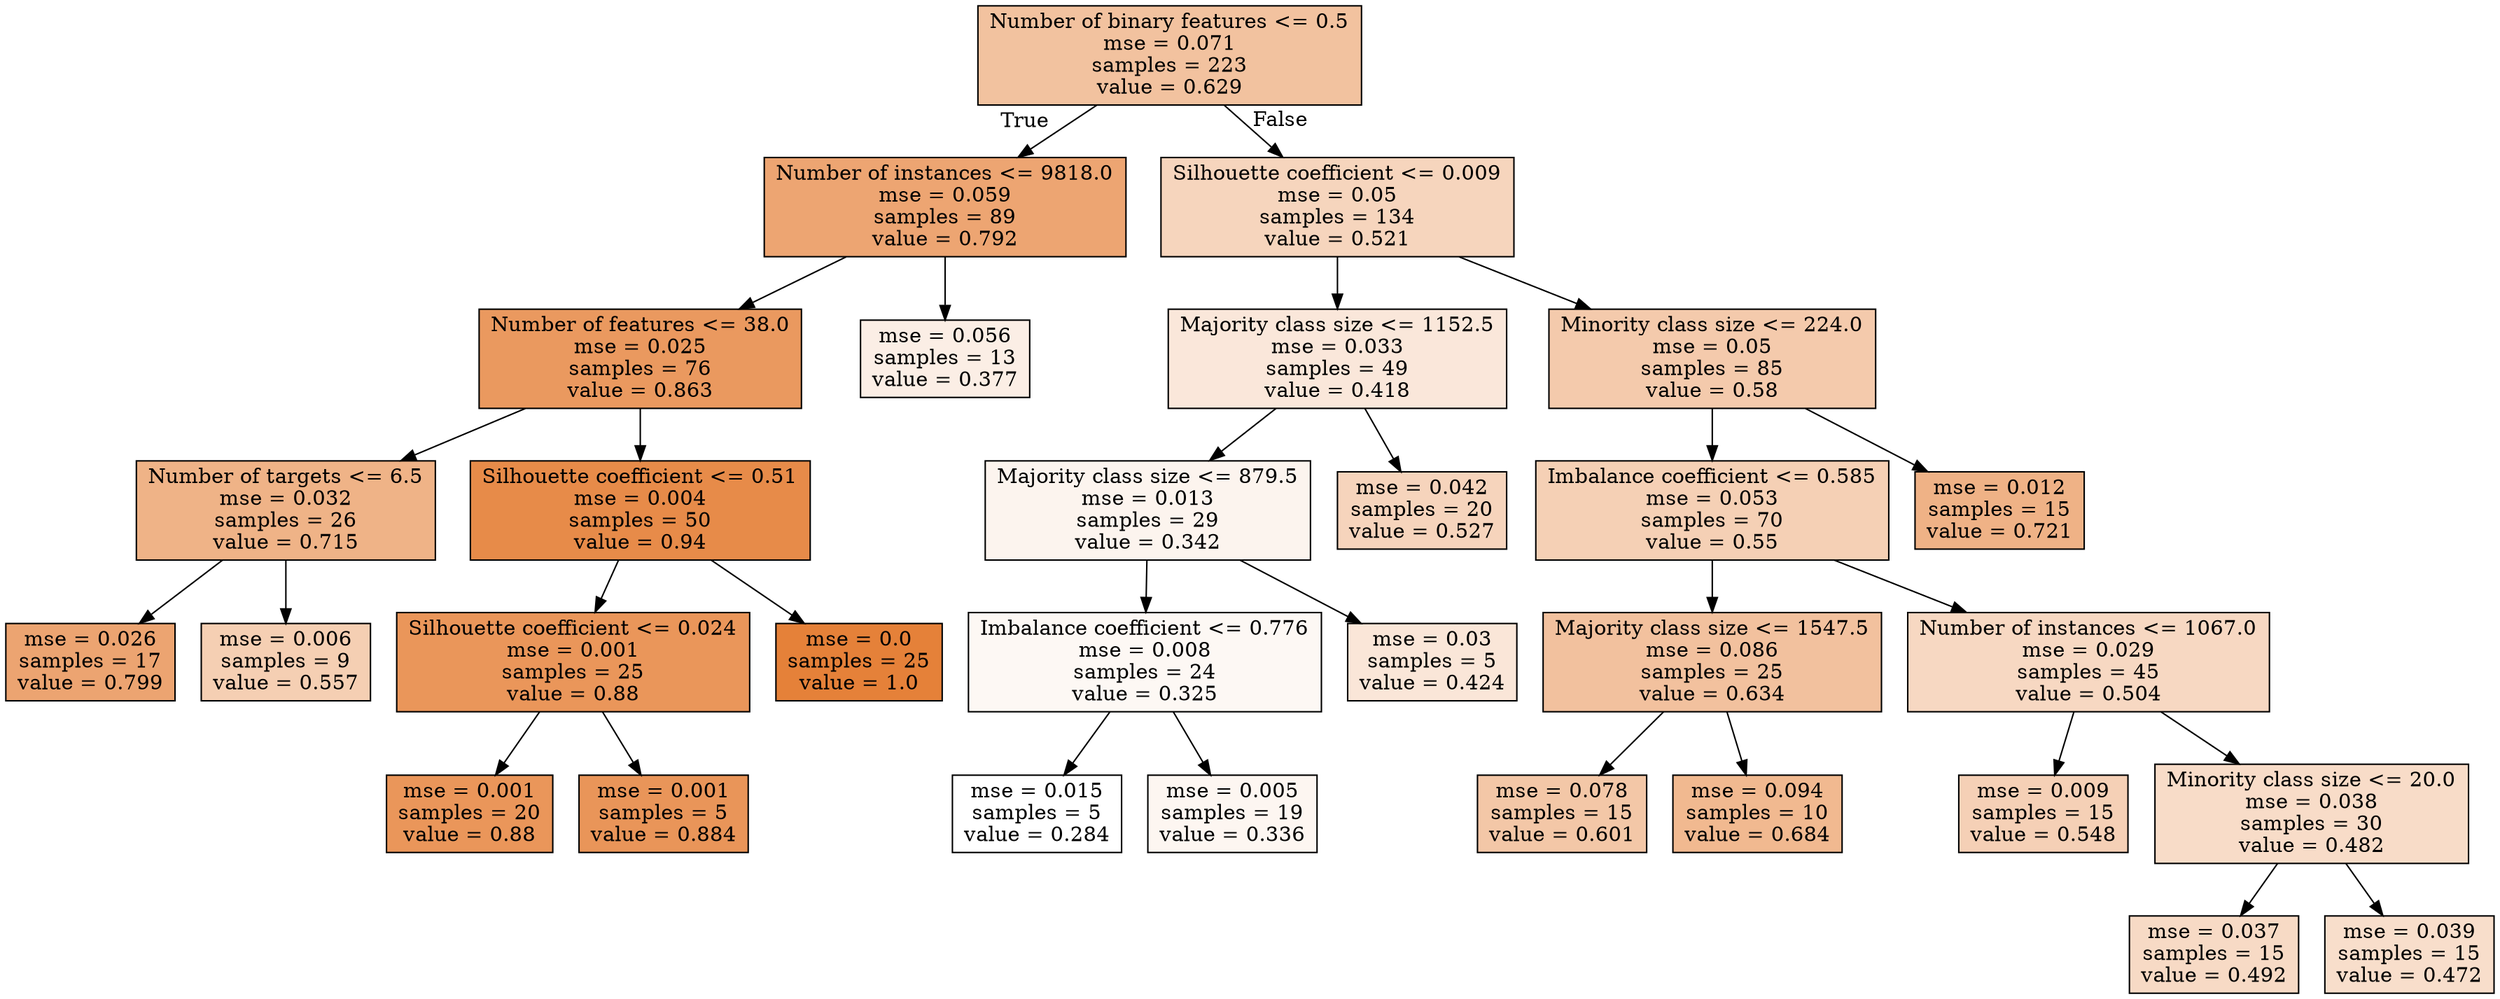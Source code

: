 digraph Tree {
node [shape=box, style="filled", color="black"] ;
0 [label="Number of binary features <= 0.5\nmse = 0.071\nsamples = 223\nvalue = 0.629", fillcolor="#e581397b"] ;
1 [label="Number of instances <= 9818.0\nmse = 0.059\nsamples = 89\nvalue = 0.792", fillcolor="#e58139b5"] ;
0 -> 1 [labeldistance=2.5, labelangle=45, headlabel="True"] ;
2 [label="Number of features <= 38.0\nmse = 0.025\nsamples = 76\nvalue = 0.863", fillcolor="#e58139ce"] ;
1 -> 2 ;
3 [label="Number of targets <= 6.5\nmse = 0.032\nsamples = 26\nvalue = 0.715", fillcolor="#e581399a"] ;
2 -> 3 ;
4 [label="mse = 0.026\nsamples = 17\nvalue = 0.799", fillcolor="#e58139b7"] ;
3 -> 4 ;
5 [label="mse = 0.006\nsamples = 9\nvalue = 0.557", fillcolor="#e5813961"] ;
3 -> 5 ;
6 [label="Silhouette coefficient <= 0.51\nmse = 0.004\nsamples = 50\nvalue = 0.94", fillcolor="#e58139ea"] ;
2 -> 6 ;
7 [label="Silhouette coefficient <= 0.024\nmse = 0.001\nsamples = 25\nvalue = 0.88", fillcolor="#e58139d4"] ;
6 -> 7 ;
8 [label="mse = 0.001\nsamples = 20\nvalue = 0.88", fillcolor="#e58139d4"] ;
7 -> 8 ;
9 [label="mse = 0.001\nsamples = 5\nvalue = 0.884", fillcolor="#e58139d6"] ;
7 -> 9 ;
10 [label="mse = 0.0\nsamples = 25\nvalue = 1.0", fillcolor="#e58139ff"] ;
6 -> 10 ;
11 [label="mse = 0.056\nsamples = 13\nvalue = 0.377", fillcolor="#e5813921"] ;
1 -> 11 ;
12 [label="Silhouette coefficient <= 0.009\nmse = 0.05\nsamples = 134\nvalue = 0.521", fillcolor="#e5813954"] ;
0 -> 12 [labeldistance=2.5, labelangle=-45, headlabel="False"] ;
13 [label="Majority class size <= 1152.5\nmse = 0.033\nsamples = 49\nvalue = 0.418", fillcolor="#e581392f"] ;
12 -> 13 ;
14 [label="Majority class size <= 879.5\nmse = 0.013\nsamples = 29\nvalue = 0.342", fillcolor="#e5813915"] ;
13 -> 14 ;
15 [label="Imbalance coefficient <= 0.776\nmse = 0.008\nsamples = 24\nvalue = 0.325", fillcolor="#e581390e"] ;
14 -> 15 ;
16 [label="mse = 0.015\nsamples = 5\nvalue = 0.284", fillcolor="#e5813900"] ;
15 -> 16 ;
17 [label="mse = 0.005\nsamples = 19\nvalue = 0.336", fillcolor="#e5813912"] ;
15 -> 17 ;
18 [label="mse = 0.03\nsamples = 5\nvalue = 0.424", fillcolor="#e5813932"] ;
14 -> 18 ;
19 [label="mse = 0.042\nsamples = 20\nvalue = 0.527", fillcolor="#e5813956"] ;
13 -> 19 ;
20 [label="Minority class size <= 224.0\nmse = 0.05\nsamples = 85\nvalue = 0.58", fillcolor="#e581396a"] ;
12 -> 20 ;
21 [label="Imbalance coefficient <= 0.585\nmse = 0.053\nsamples = 70\nvalue = 0.55", fillcolor="#e581395f"] ;
20 -> 21 ;
22 [label="Majority class size <= 1547.5\nmse = 0.086\nsamples = 25\nvalue = 0.634", fillcolor="#e581397d"] ;
21 -> 22 ;
23 [label="mse = 0.078\nsamples = 15\nvalue = 0.601", fillcolor="#e5813971"] ;
22 -> 23 ;
24 [label="mse = 0.094\nsamples = 10\nvalue = 0.684", fillcolor="#e581398e"] ;
22 -> 24 ;
25 [label="Number of instances <= 1067.0\nmse = 0.029\nsamples = 45\nvalue = 0.504", fillcolor="#e581394e"] ;
21 -> 25 ;
26 [label="mse = 0.009\nsamples = 15\nvalue = 0.548", fillcolor="#e581395e"] ;
25 -> 26 ;
27 [label="Minority class size <= 20.0\nmse = 0.038\nsamples = 30\nvalue = 0.482", fillcolor="#e5813946"] ;
25 -> 27 ;
28 [label="mse = 0.037\nsamples = 15\nvalue = 0.492", fillcolor="#e581394a"] ;
27 -> 28 ;
29 [label="mse = 0.039\nsamples = 15\nvalue = 0.472", fillcolor="#e5813943"] ;
27 -> 29 ;
30 [label="mse = 0.012\nsamples = 15\nvalue = 0.721", fillcolor="#e581399c"] ;
20 -> 30 ;
}